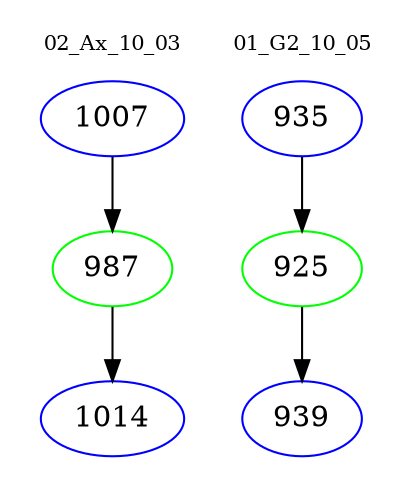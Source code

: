 digraph{
subgraph cluster_0 {
color = white
label = "02_Ax_10_03";
fontsize=10;
T0_1007 [label="1007", color="blue"]
T0_1007 -> T0_987 [color="black"]
T0_987 [label="987", color="green"]
T0_987 -> T0_1014 [color="black"]
T0_1014 [label="1014", color="blue"]
}
subgraph cluster_1 {
color = white
label = "01_G2_10_05";
fontsize=10;
T1_935 [label="935", color="blue"]
T1_935 -> T1_925 [color="black"]
T1_925 [label="925", color="green"]
T1_925 -> T1_939 [color="black"]
T1_939 [label="939", color="blue"]
}
}
